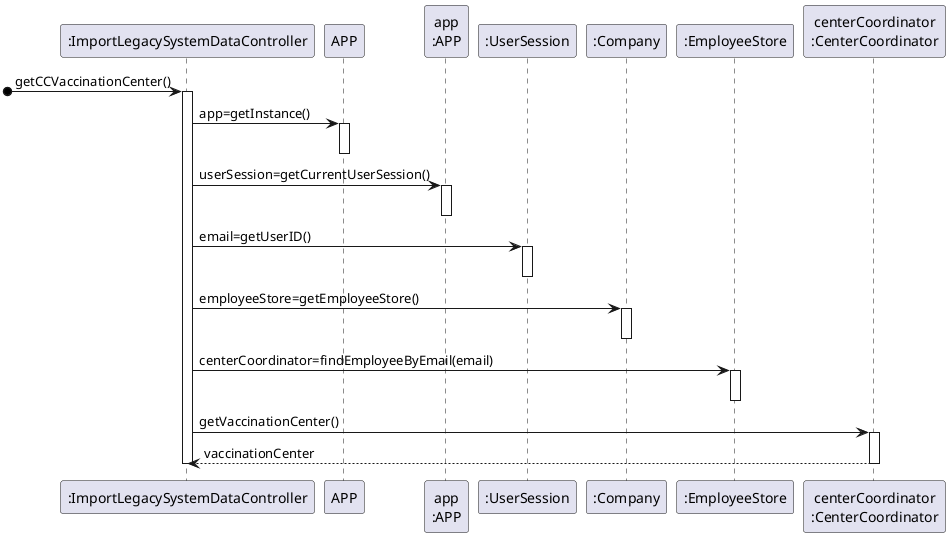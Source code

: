 @startuml

participant ":ImportLegacySystemDataController" as CTRL
participant "APP" as APP
participant "app\n:APP" as app
participant ":UserSession" as userSession
participant ":Company" as COMP
participant ":EmployeeStore" as employeeStore
participant "centerCoordinator\n:CenterCoordinator" as CC

[o-> CTRL : getCCVaccinationCenter()

activate CTRL

CTRL -> APP : app=getInstance()
activate APP
deactivate APP

CTRL -> app : userSession=getCurrentUserSession()
activate app
deactivate app

CTRL -> userSession : email=getUserID()
activate userSession
deactivate userSession

CTRL -> COMP : employeeStore=getEmployeeStore()
activate COMP
deactivate COMP

CTRL -> employeeStore : centerCoordinator=findEmployeeByEmail(email)
activate employeeStore
deactivate employeeStore

CTRL -> CC : getVaccinationCenter()
activate CC
CC --> CTRL : vaccinationCenter
deactivate CC

deactivate CTRL

@enduml